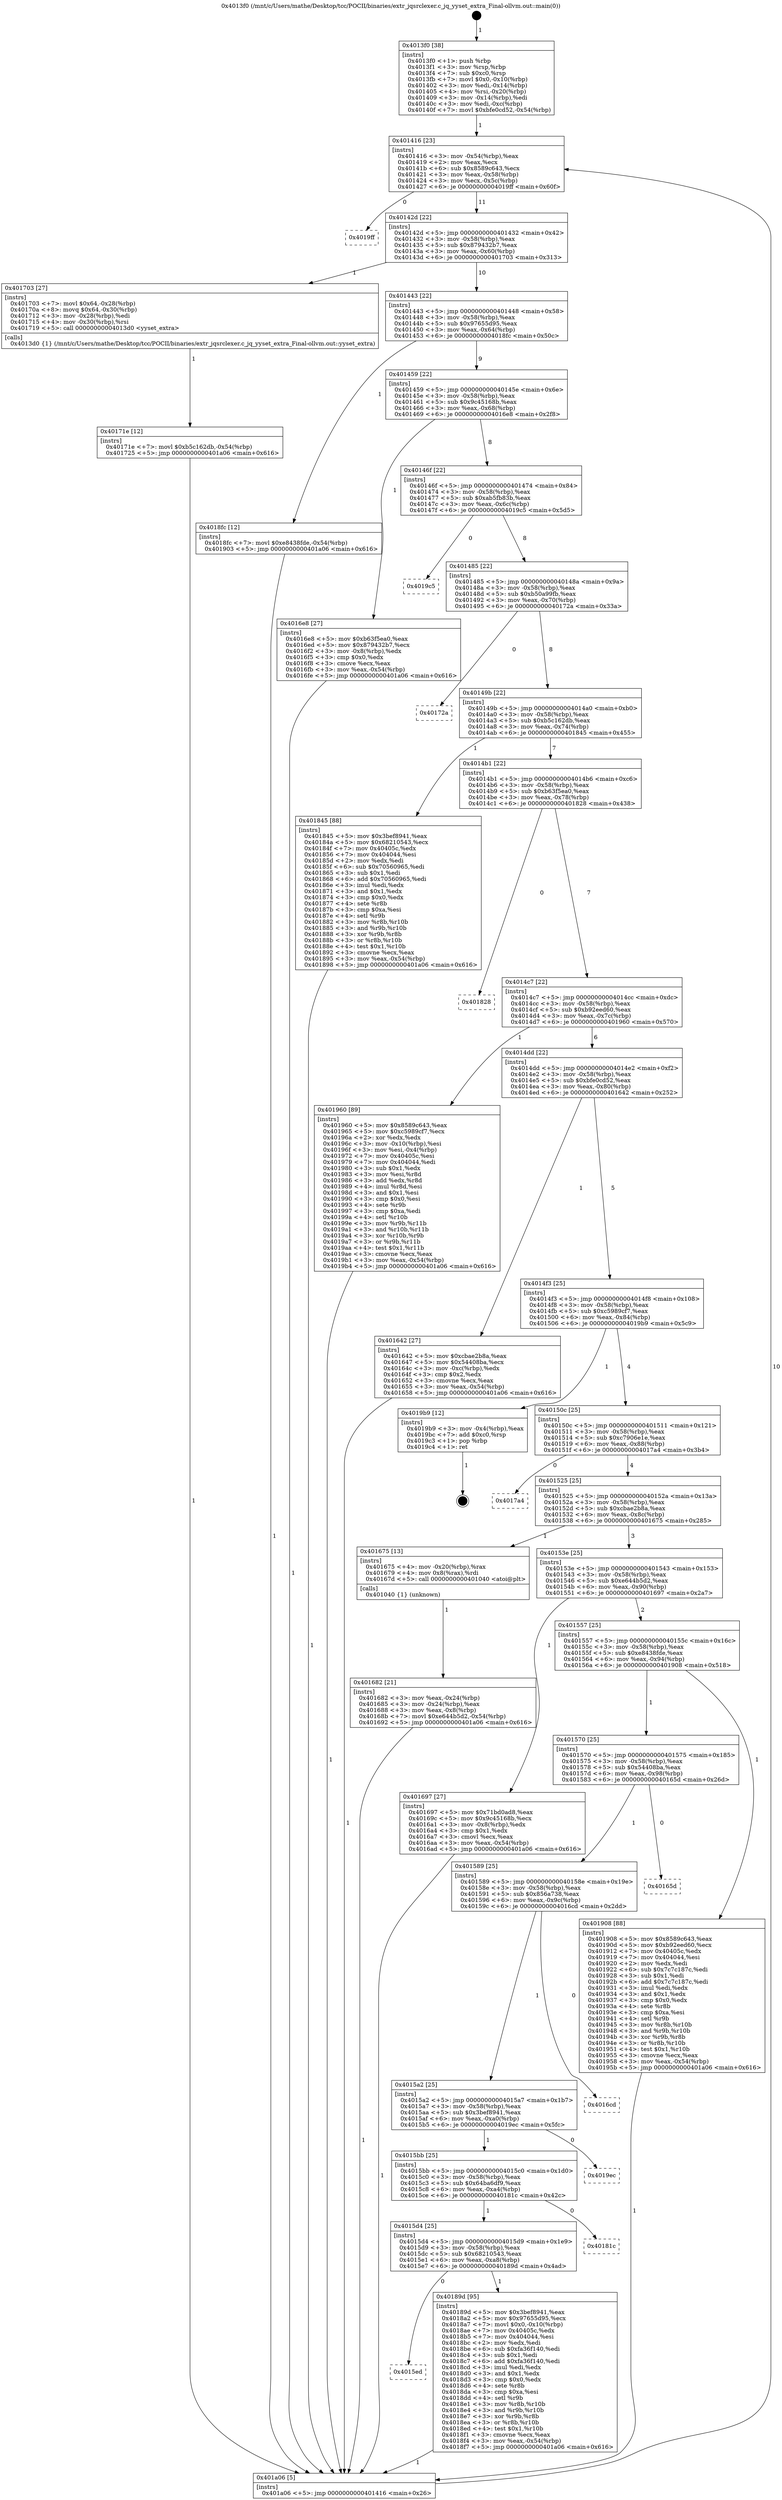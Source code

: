 digraph "0x4013f0" {
  label = "0x4013f0 (/mnt/c/Users/mathe/Desktop/tcc/POCII/binaries/extr_jqsrclexer.c_jq_yyset_extra_Final-ollvm.out::main(0))"
  labelloc = "t"
  node[shape=record]

  Entry [label="",width=0.3,height=0.3,shape=circle,fillcolor=black,style=filled]
  "0x401416" [label="{
     0x401416 [23]\l
     | [instrs]\l
     &nbsp;&nbsp;0x401416 \<+3\>: mov -0x54(%rbp),%eax\l
     &nbsp;&nbsp;0x401419 \<+2\>: mov %eax,%ecx\l
     &nbsp;&nbsp;0x40141b \<+6\>: sub $0x8589c643,%ecx\l
     &nbsp;&nbsp;0x401421 \<+3\>: mov %eax,-0x58(%rbp)\l
     &nbsp;&nbsp;0x401424 \<+3\>: mov %ecx,-0x5c(%rbp)\l
     &nbsp;&nbsp;0x401427 \<+6\>: je 00000000004019ff \<main+0x60f\>\l
  }"]
  "0x4019ff" [label="{
     0x4019ff\l
  }", style=dashed]
  "0x40142d" [label="{
     0x40142d [22]\l
     | [instrs]\l
     &nbsp;&nbsp;0x40142d \<+5\>: jmp 0000000000401432 \<main+0x42\>\l
     &nbsp;&nbsp;0x401432 \<+3\>: mov -0x58(%rbp),%eax\l
     &nbsp;&nbsp;0x401435 \<+5\>: sub $0x879432b7,%eax\l
     &nbsp;&nbsp;0x40143a \<+3\>: mov %eax,-0x60(%rbp)\l
     &nbsp;&nbsp;0x40143d \<+6\>: je 0000000000401703 \<main+0x313\>\l
  }"]
  Exit [label="",width=0.3,height=0.3,shape=circle,fillcolor=black,style=filled,peripheries=2]
  "0x401703" [label="{
     0x401703 [27]\l
     | [instrs]\l
     &nbsp;&nbsp;0x401703 \<+7\>: movl $0x64,-0x28(%rbp)\l
     &nbsp;&nbsp;0x40170a \<+8\>: movq $0x64,-0x30(%rbp)\l
     &nbsp;&nbsp;0x401712 \<+3\>: mov -0x28(%rbp),%edi\l
     &nbsp;&nbsp;0x401715 \<+4\>: mov -0x30(%rbp),%rsi\l
     &nbsp;&nbsp;0x401719 \<+5\>: call 00000000004013d0 \<yyset_extra\>\l
     | [calls]\l
     &nbsp;&nbsp;0x4013d0 \{1\} (/mnt/c/Users/mathe/Desktop/tcc/POCII/binaries/extr_jqsrclexer.c_jq_yyset_extra_Final-ollvm.out::yyset_extra)\l
  }"]
  "0x401443" [label="{
     0x401443 [22]\l
     | [instrs]\l
     &nbsp;&nbsp;0x401443 \<+5\>: jmp 0000000000401448 \<main+0x58\>\l
     &nbsp;&nbsp;0x401448 \<+3\>: mov -0x58(%rbp),%eax\l
     &nbsp;&nbsp;0x40144b \<+5\>: sub $0x97655d95,%eax\l
     &nbsp;&nbsp;0x401450 \<+3\>: mov %eax,-0x64(%rbp)\l
     &nbsp;&nbsp;0x401453 \<+6\>: je 00000000004018fc \<main+0x50c\>\l
  }"]
  "0x4015ed" [label="{
     0x4015ed\l
  }", style=dashed]
  "0x4018fc" [label="{
     0x4018fc [12]\l
     | [instrs]\l
     &nbsp;&nbsp;0x4018fc \<+7\>: movl $0xe8438fde,-0x54(%rbp)\l
     &nbsp;&nbsp;0x401903 \<+5\>: jmp 0000000000401a06 \<main+0x616\>\l
  }"]
  "0x401459" [label="{
     0x401459 [22]\l
     | [instrs]\l
     &nbsp;&nbsp;0x401459 \<+5\>: jmp 000000000040145e \<main+0x6e\>\l
     &nbsp;&nbsp;0x40145e \<+3\>: mov -0x58(%rbp),%eax\l
     &nbsp;&nbsp;0x401461 \<+5\>: sub $0x9c45168b,%eax\l
     &nbsp;&nbsp;0x401466 \<+3\>: mov %eax,-0x68(%rbp)\l
     &nbsp;&nbsp;0x401469 \<+6\>: je 00000000004016e8 \<main+0x2f8\>\l
  }"]
  "0x40189d" [label="{
     0x40189d [95]\l
     | [instrs]\l
     &nbsp;&nbsp;0x40189d \<+5\>: mov $0x3bef8941,%eax\l
     &nbsp;&nbsp;0x4018a2 \<+5\>: mov $0x97655d95,%ecx\l
     &nbsp;&nbsp;0x4018a7 \<+7\>: movl $0x0,-0x10(%rbp)\l
     &nbsp;&nbsp;0x4018ae \<+7\>: mov 0x40405c,%edx\l
     &nbsp;&nbsp;0x4018b5 \<+7\>: mov 0x404044,%esi\l
     &nbsp;&nbsp;0x4018bc \<+2\>: mov %edx,%edi\l
     &nbsp;&nbsp;0x4018be \<+6\>: sub $0xfa36f140,%edi\l
     &nbsp;&nbsp;0x4018c4 \<+3\>: sub $0x1,%edi\l
     &nbsp;&nbsp;0x4018c7 \<+6\>: add $0xfa36f140,%edi\l
     &nbsp;&nbsp;0x4018cd \<+3\>: imul %edi,%edx\l
     &nbsp;&nbsp;0x4018d0 \<+3\>: and $0x1,%edx\l
     &nbsp;&nbsp;0x4018d3 \<+3\>: cmp $0x0,%edx\l
     &nbsp;&nbsp;0x4018d6 \<+4\>: sete %r8b\l
     &nbsp;&nbsp;0x4018da \<+3\>: cmp $0xa,%esi\l
     &nbsp;&nbsp;0x4018dd \<+4\>: setl %r9b\l
     &nbsp;&nbsp;0x4018e1 \<+3\>: mov %r8b,%r10b\l
     &nbsp;&nbsp;0x4018e4 \<+3\>: and %r9b,%r10b\l
     &nbsp;&nbsp;0x4018e7 \<+3\>: xor %r9b,%r8b\l
     &nbsp;&nbsp;0x4018ea \<+3\>: or %r8b,%r10b\l
     &nbsp;&nbsp;0x4018ed \<+4\>: test $0x1,%r10b\l
     &nbsp;&nbsp;0x4018f1 \<+3\>: cmovne %ecx,%eax\l
     &nbsp;&nbsp;0x4018f4 \<+3\>: mov %eax,-0x54(%rbp)\l
     &nbsp;&nbsp;0x4018f7 \<+5\>: jmp 0000000000401a06 \<main+0x616\>\l
  }"]
  "0x4016e8" [label="{
     0x4016e8 [27]\l
     | [instrs]\l
     &nbsp;&nbsp;0x4016e8 \<+5\>: mov $0xb63f5ea0,%eax\l
     &nbsp;&nbsp;0x4016ed \<+5\>: mov $0x879432b7,%ecx\l
     &nbsp;&nbsp;0x4016f2 \<+3\>: mov -0x8(%rbp),%edx\l
     &nbsp;&nbsp;0x4016f5 \<+3\>: cmp $0x0,%edx\l
     &nbsp;&nbsp;0x4016f8 \<+3\>: cmove %ecx,%eax\l
     &nbsp;&nbsp;0x4016fb \<+3\>: mov %eax,-0x54(%rbp)\l
     &nbsp;&nbsp;0x4016fe \<+5\>: jmp 0000000000401a06 \<main+0x616\>\l
  }"]
  "0x40146f" [label="{
     0x40146f [22]\l
     | [instrs]\l
     &nbsp;&nbsp;0x40146f \<+5\>: jmp 0000000000401474 \<main+0x84\>\l
     &nbsp;&nbsp;0x401474 \<+3\>: mov -0x58(%rbp),%eax\l
     &nbsp;&nbsp;0x401477 \<+5\>: sub $0xab5fb83b,%eax\l
     &nbsp;&nbsp;0x40147c \<+3\>: mov %eax,-0x6c(%rbp)\l
     &nbsp;&nbsp;0x40147f \<+6\>: je 00000000004019c5 \<main+0x5d5\>\l
  }"]
  "0x4015d4" [label="{
     0x4015d4 [25]\l
     | [instrs]\l
     &nbsp;&nbsp;0x4015d4 \<+5\>: jmp 00000000004015d9 \<main+0x1e9\>\l
     &nbsp;&nbsp;0x4015d9 \<+3\>: mov -0x58(%rbp),%eax\l
     &nbsp;&nbsp;0x4015dc \<+5\>: sub $0x68210543,%eax\l
     &nbsp;&nbsp;0x4015e1 \<+6\>: mov %eax,-0xa8(%rbp)\l
     &nbsp;&nbsp;0x4015e7 \<+6\>: je 000000000040189d \<main+0x4ad\>\l
  }"]
  "0x4019c5" [label="{
     0x4019c5\l
  }", style=dashed]
  "0x401485" [label="{
     0x401485 [22]\l
     | [instrs]\l
     &nbsp;&nbsp;0x401485 \<+5\>: jmp 000000000040148a \<main+0x9a\>\l
     &nbsp;&nbsp;0x40148a \<+3\>: mov -0x58(%rbp),%eax\l
     &nbsp;&nbsp;0x40148d \<+5\>: sub $0xb50a99fb,%eax\l
     &nbsp;&nbsp;0x401492 \<+3\>: mov %eax,-0x70(%rbp)\l
     &nbsp;&nbsp;0x401495 \<+6\>: je 000000000040172a \<main+0x33a\>\l
  }"]
  "0x40181c" [label="{
     0x40181c\l
  }", style=dashed]
  "0x40172a" [label="{
     0x40172a\l
  }", style=dashed]
  "0x40149b" [label="{
     0x40149b [22]\l
     | [instrs]\l
     &nbsp;&nbsp;0x40149b \<+5\>: jmp 00000000004014a0 \<main+0xb0\>\l
     &nbsp;&nbsp;0x4014a0 \<+3\>: mov -0x58(%rbp),%eax\l
     &nbsp;&nbsp;0x4014a3 \<+5\>: sub $0xb5c162db,%eax\l
     &nbsp;&nbsp;0x4014a8 \<+3\>: mov %eax,-0x74(%rbp)\l
     &nbsp;&nbsp;0x4014ab \<+6\>: je 0000000000401845 \<main+0x455\>\l
  }"]
  "0x4015bb" [label="{
     0x4015bb [25]\l
     | [instrs]\l
     &nbsp;&nbsp;0x4015bb \<+5\>: jmp 00000000004015c0 \<main+0x1d0\>\l
     &nbsp;&nbsp;0x4015c0 \<+3\>: mov -0x58(%rbp),%eax\l
     &nbsp;&nbsp;0x4015c3 \<+5\>: sub $0x64ba6df9,%eax\l
     &nbsp;&nbsp;0x4015c8 \<+6\>: mov %eax,-0xa4(%rbp)\l
     &nbsp;&nbsp;0x4015ce \<+6\>: je 000000000040181c \<main+0x42c\>\l
  }"]
  "0x401845" [label="{
     0x401845 [88]\l
     | [instrs]\l
     &nbsp;&nbsp;0x401845 \<+5\>: mov $0x3bef8941,%eax\l
     &nbsp;&nbsp;0x40184a \<+5\>: mov $0x68210543,%ecx\l
     &nbsp;&nbsp;0x40184f \<+7\>: mov 0x40405c,%edx\l
     &nbsp;&nbsp;0x401856 \<+7\>: mov 0x404044,%esi\l
     &nbsp;&nbsp;0x40185d \<+2\>: mov %edx,%edi\l
     &nbsp;&nbsp;0x40185f \<+6\>: sub $0x70560965,%edi\l
     &nbsp;&nbsp;0x401865 \<+3\>: sub $0x1,%edi\l
     &nbsp;&nbsp;0x401868 \<+6\>: add $0x70560965,%edi\l
     &nbsp;&nbsp;0x40186e \<+3\>: imul %edi,%edx\l
     &nbsp;&nbsp;0x401871 \<+3\>: and $0x1,%edx\l
     &nbsp;&nbsp;0x401874 \<+3\>: cmp $0x0,%edx\l
     &nbsp;&nbsp;0x401877 \<+4\>: sete %r8b\l
     &nbsp;&nbsp;0x40187b \<+3\>: cmp $0xa,%esi\l
     &nbsp;&nbsp;0x40187e \<+4\>: setl %r9b\l
     &nbsp;&nbsp;0x401882 \<+3\>: mov %r8b,%r10b\l
     &nbsp;&nbsp;0x401885 \<+3\>: and %r9b,%r10b\l
     &nbsp;&nbsp;0x401888 \<+3\>: xor %r9b,%r8b\l
     &nbsp;&nbsp;0x40188b \<+3\>: or %r8b,%r10b\l
     &nbsp;&nbsp;0x40188e \<+4\>: test $0x1,%r10b\l
     &nbsp;&nbsp;0x401892 \<+3\>: cmovne %ecx,%eax\l
     &nbsp;&nbsp;0x401895 \<+3\>: mov %eax,-0x54(%rbp)\l
     &nbsp;&nbsp;0x401898 \<+5\>: jmp 0000000000401a06 \<main+0x616\>\l
  }"]
  "0x4014b1" [label="{
     0x4014b1 [22]\l
     | [instrs]\l
     &nbsp;&nbsp;0x4014b1 \<+5\>: jmp 00000000004014b6 \<main+0xc6\>\l
     &nbsp;&nbsp;0x4014b6 \<+3\>: mov -0x58(%rbp),%eax\l
     &nbsp;&nbsp;0x4014b9 \<+5\>: sub $0xb63f5ea0,%eax\l
     &nbsp;&nbsp;0x4014be \<+3\>: mov %eax,-0x78(%rbp)\l
     &nbsp;&nbsp;0x4014c1 \<+6\>: je 0000000000401828 \<main+0x438\>\l
  }"]
  "0x4019ec" [label="{
     0x4019ec\l
  }", style=dashed]
  "0x401828" [label="{
     0x401828\l
  }", style=dashed]
  "0x4014c7" [label="{
     0x4014c7 [22]\l
     | [instrs]\l
     &nbsp;&nbsp;0x4014c7 \<+5\>: jmp 00000000004014cc \<main+0xdc\>\l
     &nbsp;&nbsp;0x4014cc \<+3\>: mov -0x58(%rbp),%eax\l
     &nbsp;&nbsp;0x4014cf \<+5\>: sub $0xb92eed60,%eax\l
     &nbsp;&nbsp;0x4014d4 \<+3\>: mov %eax,-0x7c(%rbp)\l
     &nbsp;&nbsp;0x4014d7 \<+6\>: je 0000000000401960 \<main+0x570\>\l
  }"]
  "0x4015a2" [label="{
     0x4015a2 [25]\l
     | [instrs]\l
     &nbsp;&nbsp;0x4015a2 \<+5\>: jmp 00000000004015a7 \<main+0x1b7\>\l
     &nbsp;&nbsp;0x4015a7 \<+3\>: mov -0x58(%rbp),%eax\l
     &nbsp;&nbsp;0x4015aa \<+5\>: sub $0x3bef8941,%eax\l
     &nbsp;&nbsp;0x4015af \<+6\>: mov %eax,-0xa0(%rbp)\l
     &nbsp;&nbsp;0x4015b5 \<+6\>: je 00000000004019ec \<main+0x5fc\>\l
  }"]
  "0x401960" [label="{
     0x401960 [89]\l
     | [instrs]\l
     &nbsp;&nbsp;0x401960 \<+5\>: mov $0x8589c643,%eax\l
     &nbsp;&nbsp;0x401965 \<+5\>: mov $0xc5989cf7,%ecx\l
     &nbsp;&nbsp;0x40196a \<+2\>: xor %edx,%edx\l
     &nbsp;&nbsp;0x40196c \<+3\>: mov -0x10(%rbp),%esi\l
     &nbsp;&nbsp;0x40196f \<+3\>: mov %esi,-0x4(%rbp)\l
     &nbsp;&nbsp;0x401972 \<+7\>: mov 0x40405c,%esi\l
     &nbsp;&nbsp;0x401979 \<+7\>: mov 0x404044,%edi\l
     &nbsp;&nbsp;0x401980 \<+3\>: sub $0x1,%edx\l
     &nbsp;&nbsp;0x401983 \<+3\>: mov %esi,%r8d\l
     &nbsp;&nbsp;0x401986 \<+3\>: add %edx,%r8d\l
     &nbsp;&nbsp;0x401989 \<+4\>: imul %r8d,%esi\l
     &nbsp;&nbsp;0x40198d \<+3\>: and $0x1,%esi\l
     &nbsp;&nbsp;0x401990 \<+3\>: cmp $0x0,%esi\l
     &nbsp;&nbsp;0x401993 \<+4\>: sete %r9b\l
     &nbsp;&nbsp;0x401997 \<+3\>: cmp $0xa,%edi\l
     &nbsp;&nbsp;0x40199a \<+4\>: setl %r10b\l
     &nbsp;&nbsp;0x40199e \<+3\>: mov %r9b,%r11b\l
     &nbsp;&nbsp;0x4019a1 \<+3\>: and %r10b,%r11b\l
     &nbsp;&nbsp;0x4019a4 \<+3\>: xor %r10b,%r9b\l
     &nbsp;&nbsp;0x4019a7 \<+3\>: or %r9b,%r11b\l
     &nbsp;&nbsp;0x4019aa \<+4\>: test $0x1,%r11b\l
     &nbsp;&nbsp;0x4019ae \<+3\>: cmovne %ecx,%eax\l
     &nbsp;&nbsp;0x4019b1 \<+3\>: mov %eax,-0x54(%rbp)\l
     &nbsp;&nbsp;0x4019b4 \<+5\>: jmp 0000000000401a06 \<main+0x616\>\l
  }"]
  "0x4014dd" [label="{
     0x4014dd [22]\l
     | [instrs]\l
     &nbsp;&nbsp;0x4014dd \<+5\>: jmp 00000000004014e2 \<main+0xf2\>\l
     &nbsp;&nbsp;0x4014e2 \<+3\>: mov -0x58(%rbp),%eax\l
     &nbsp;&nbsp;0x4014e5 \<+5\>: sub $0xbfe0cd52,%eax\l
     &nbsp;&nbsp;0x4014ea \<+3\>: mov %eax,-0x80(%rbp)\l
     &nbsp;&nbsp;0x4014ed \<+6\>: je 0000000000401642 \<main+0x252\>\l
  }"]
  "0x4016cd" [label="{
     0x4016cd\l
  }", style=dashed]
  "0x401642" [label="{
     0x401642 [27]\l
     | [instrs]\l
     &nbsp;&nbsp;0x401642 \<+5\>: mov $0xcbae2b8a,%eax\l
     &nbsp;&nbsp;0x401647 \<+5\>: mov $0x54408ba,%ecx\l
     &nbsp;&nbsp;0x40164c \<+3\>: mov -0xc(%rbp),%edx\l
     &nbsp;&nbsp;0x40164f \<+3\>: cmp $0x2,%edx\l
     &nbsp;&nbsp;0x401652 \<+3\>: cmovne %ecx,%eax\l
     &nbsp;&nbsp;0x401655 \<+3\>: mov %eax,-0x54(%rbp)\l
     &nbsp;&nbsp;0x401658 \<+5\>: jmp 0000000000401a06 \<main+0x616\>\l
  }"]
  "0x4014f3" [label="{
     0x4014f3 [25]\l
     | [instrs]\l
     &nbsp;&nbsp;0x4014f3 \<+5\>: jmp 00000000004014f8 \<main+0x108\>\l
     &nbsp;&nbsp;0x4014f8 \<+3\>: mov -0x58(%rbp),%eax\l
     &nbsp;&nbsp;0x4014fb \<+5\>: sub $0xc5989cf7,%eax\l
     &nbsp;&nbsp;0x401500 \<+6\>: mov %eax,-0x84(%rbp)\l
     &nbsp;&nbsp;0x401506 \<+6\>: je 00000000004019b9 \<main+0x5c9\>\l
  }"]
  "0x401a06" [label="{
     0x401a06 [5]\l
     | [instrs]\l
     &nbsp;&nbsp;0x401a06 \<+5\>: jmp 0000000000401416 \<main+0x26\>\l
  }"]
  "0x4013f0" [label="{
     0x4013f0 [38]\l
     | [instrs]\l
     &nbsp;&nbsp;0x4013f0 \<+1\>: push %rbp\l
     &nbsp;&nbsp;0x4013f1 \<+3\>: mov %rsp,%rbp\l
     &nbsp;&nbsp;0x4013f4 \<+7\>: sub $0xc0,%rsp\l
     &nbsp;&nbsp;0x4013fb \<+7\>: movl $0x0,-0x10(%rbp)\l
     &nbsp;&nbsp;0x401402 \<+3\>: mov %edi,-0x14(%rbp)\l
     &nbsp;&nbsp;0x401405 \<+4\>: mov %rsi,-0x20(%rbp)\l
     &nbsp;&nbsp;0x401409 \<+3\>: mov -0x14(%rbp),%edi\l
     &nbsp;&nbsp;0x40140c \<+3\>: mov %edi,-0xc(%rbp)\l
     &nbsp;&nbsp;0x40140f \<+7\>: movl $0xbfe0cd52,-0x54(%rbp)\l
  }"]
  "0x401589" [label="{
     0x401589 [25]\l
     | [instrs]\l
     &nbsp;&nbsp;0x401589 \<+5\>: jmp 000000000040158e \<main+0x19e\>\l
     &nbsp;&nbsp;0x40158e \<+3\>: mov -0x58(%rbp),%eax\l
     &nbsp;&nbsp;0x401591 \<+5\>: sub $0x856a738,%eax\l
     &nbsp;&nbsp;0x401596 \<+6\>: mov %eax,-0x9c(%rbp)\l
     &nbsp;&nbsp;0x40159c \<+6\>: je 00000000004016cd \<main+0x2dd\>\l
  }"]
  "0x4019b9" [label="{
     0x4019b9 [12]\l
     | [instrs]\l
     &nbsp;&nbsp;0x4019b9 \<+3\>: mov -0x4(%rbp),%eax\l
     &nbsp;&nbsp;0x4019bc \<+7\>: add $0xc0,%rsp\l
     &nbsp;&nbsp;0x4019c3 \<+1\>: pop %rbp\l
     &nbsp;&nbsp;0x4019c4 \<+1\>: ret\l
  }"]
  "0x40150c" [label="{
     0x40150c [25]\l
     | [instrs]\l
     &nbsp;&nbsp;0x40150c \<+5\>: jmp 0000000000401511 \<main+0x121\>\l
     &nbsp;&nbsp;0x401511 \<+3\>: mov -0x58(%rbp),%eax\l
     &nbsp;&nbsp;0x401514 \<+5\>: sub $0xc7906e1e,%eax\l
     &nbsp;&nbsp;0x401519 \<+6\>: mov %eax,-0x88(%rbp)\l
     &nbsp;&nbsp;0x40151f \<+6\>: je 00000000004017a4 \<main+0x3b4\>\l
  }"]
  "0x40165d" [label="{
     0x40165d\l
  }", style=dashed]
  "0x4017a4" [label="{
     0x4017a4\l
  }", style=dashed]
  "0x401525" [label="{
     0x401525 [25]\l
     | [instrs]\l
     &nbsp;&nbsp;0x401525 \<+5\>: jmp 000000000040152a \<main+0x13a\>\l
     &nbsp;&nbsp;0x40152a \<+3\>: mov -0x58(%rbp),%eax\l
     &nbsp;&nbsp;0x40152d \<+5\>: sub $0xcbae2b8a,%eax\l
     &nbsp;&nbsp;0x401532 \<+6\>: mov %eax,-0x8c(%rbp)\l
     &nbsp;&nbsp;0x401538 \<+6\>: je 0000000000401675 \<main+0x285\>\l
  }"]
  "0x401570" [label="{
     0x401570 [25]\l
     | [instrs]\l
     &nbsp;&nbsp;0x401570 \<+5\>: jmp 0000000000401575 \<main+0x185\>\l
     &nbsp;&nbsp;0x401575 \<+3\>: mov -0x58(%rbp),%eax\l
     &nbsp;&nbsp;0x401578 \<+5\>: sub $0x54408ba,%eax\l
     &nbsp;&nbsp;0x40157d \<+6\>: mov %eax,-0x98(%rbp)\l
     &nbsp;&nbsp;0x401583 \<+6\>: je 000000000040165d \<main+0x26d\>\l
  }"]
  "0x401675" [label="{
     0x401675 [13]\l
     | [instrs]\l
     &nbsp;&nbsp;0x401675 \<+4\>: mov -0x20(%rbp),%rax\l
     &nbsp;&nbsp;0x401679 \<+4\>: mov 0x8(%rax),%rdi\l
     &nbsp;&nbsp;0x40167d \<+5\>: call 0000000000401040 \<atoi@plt\>\l
     | [calls]\l
     &nbsp;&nbsp;0x401040 \{1\} (unknown)\l
  }"]
  "0x40153e" [label="{
     0x40153e [25]\l
     | [instrs]\l
     &nbsp;&nbsp;0x40153e \<+5\>: jmp 0000000000401543 \<main+0x153\>\l
     &nbsp;&nbsp;0x401543 \<+3\>: mov -0x58(%rbp),%eax\l
     &nbsp;&nbsp;0x401546 \<+5\>: sub $0xe644b5d2,%eax\l
     &nbsp;&nbsp;0x40154b \<+6\>: mov %eax,-0x90(%rbp)\l
     &nbsp;&nbsp;0x401551 \<+6\>: je 0000000000401697 \<main+0x2a7\>\l
  }"]
  "0x401682" [label="{
     0x401682 [21]\l
     | [instrs]\l
     &nbsp;&nbsp;0x401682 \<+3\>: mov %eax,-0x24(%rbp)\l
     &nbsp;&nbsp;0x401685 \<+3\>: mov -0x24(%rbp),%eax\l
     &nbsp;&nbsp;0x401688 \<+3\>: mov %eax,-0x8(%rbp)\l
     &nbsp;&nbsp;0x40168b \<+7\>: movl $0xe644b5d2,-0x54(%rbp)\l
     &nbsp;&nbsp;0x401692 \<+5\>: jmp 0000000000401a06 \<main+0x616\>\l
  }"]
  "0x401908" [label="{
     0x401908 [88]\l
     | [instrs]\l
     &nbsp;&nbsp;0x401908 \<+5\>: mov $0x8589c643,%eax\l
     &nbsp;&nbsp;0x40190d \<+5\>: mov $0xb92eed60,%ecx\l
     &nbsp;&nbsp;0x401912 \<+7\>: mov 0x40405c,%edx\l
     &nbsp;&nbsp;0x401919 \<+7\>: mov 0x404044,%esi\l
     &nbsp;&nbsp;0x401920 \<+2\>: mov %edx,%edi\l
     &nbsp;&nbsp;0x401922 \<+6\>: sub $0x7c7c187c,%edi\l
     &nbsp;&nbsp;0x401928 \<+3\>: sub $0x1,%edi\l
     &nbsp;&nbsp;0x40192b \<+6\>: add $0x7c7c187c,%edi\l
     &nbsp;&nbsp;0x401931 \<+3\>: imul %edi,%edx\l
     &nbsp;&nbsp;0x401934 \<+3\>: and $0x1,%edx\l
     &nbsp;&nbsp;0x401937 \<+3\>: cmp $0x0,%edx\l
     &nbsp;&nbsp;0x40193a \<+4\>: sete %r8b\l
     &nbsp;&nbsp;0x40193e \<+3\>: cmp $0xa,%esi\l
     &nbsp;&nbsp;0x401941 \<+4\>: setl %r9b\l
     &nbsp;&nbsp;0x401945 \<+3\>: mov %r8b,%r10b\l
     &nbsp;&nbsp;0x401948 \<+3\>: and %r9b,%r10b\l
     &nbsp;&nbsp;0x40194b \<+3\>: xor %r9b,%r8b\l
     &nbsp;&nbsp;0x40194e \<+3\>: or %r8b,%r10b\l
     &nbsp;&nbsp;0x401951 \<+4\>: test $0x1,%r10b\l
     &nbsp;&nbsp;0x401955 \<+3\>: cmovne %ecx,%eax\l
     &nbsp;&nbsp;0x401958 \<+3\>: mov %eax,-0x54(%rbp)\l
     &nbsp;&nbsp;0x40195b \<+5\>: jmp 0000000000401a06 \<main+0x616\>\l
  }"]
  "0x401697" [label="{
     0x401697 [27]\l
     | [instrs]\l
     &nbsp;&nbsp;0x401697 \<+5\>: mov $0x71bd0ad8,%eax\l
     &nbsp;&nbsp;0x40169c \<+5\>: mov $0x9c45168b,%ecx\l
     &nbsp;&nbsp;0x4016a1 \<+3\>: mov -0x8(%rbp),%edx\l
     &nbsp;&nbsp;0x4016a4 \<+3\>: cmp $0x1,%edx\l
     &nbsp;&nbsp;0x4016a7 \<+3\>: cmovl %ecx,%eax\l
     &nbsp;&nbsp;0x4016aa \<+3\>: mov %eax,-0x54(%rbp)\l
     &nbsp;&nbsp;0x4016ad \<+5\>: jmp 0000000000401a06 \<main+0x616\>\l
  }"]
  "0x401557" [label="{
     0x401557 [25]\l
     | [instrs]\l
     &nbsp;&nbsp;0x401557 \<+5\>: jmp 000000000040155c \<main+0x16c\>\l
     &nbsp;&nbsp;0x40155c \<+3\>: mov -0x58(%rbp),%eax\l
     &nbsp;&nbsp;0x40155f \<+5\>: sub $0xe8438fde,%eax\l
     &nbsp;&nbsp;0x401564 \<+6\>: mov %eax,-0x94(%rbp)\l
     &nbsp;&nbsp;0x40156a \<+6\>: je 0000000000401908 \<main+0x518\>\l
  }"]
  "0x40171e" [label="{
     0x40171e [12]\l
     | [instrs]\l
     &nbsp;&nbsp;0x40171e \<+7\>: movl $0xb5c162db,-0x54(%rbp)\l
     &nbsp;&nbsp;0x401725 \<+5\>: jmp 0000000000401a06 \<main+0x616\>\l
  }"]
  Entry -> "0x4013f0" [label=" 1"]
  "0x401416" -> "0x4019ff" [label=" 0"]
  "0x401416" -> "0x40142d" [label=" 11"]
  "0x4019b9" -> Exit [label=" 1"]
  "0x40142d" -> "0x401703" [label=" 1"]
  "0x40142d" -> "0x401443" [label=" 10"]
  "0x401960" -> "0x401a06" [label=" 1"]
  "0x401443" -> "0x4018fc" [label=" 1"]
  "0x401443" -> "0x401459" [label=" 9"]
  "0x401908" -> "0x401a06" [label=" 1"]
  "0x401459" -> "0x4016e8" [label=" 1"]
  "0x401459" -> "0x40146f" [label=" 8"]
  "0x4018fc" -> "0x401a06" [label=" 1"]
  "0x40146f" -> "0x4019c5" [label=" 0"]
  "0x40146f" -> "0x401485" [label=" 8"]
  "0x4015d4" -> "0x4015ed" [label=" 0"]
  "0x401485" -> "0x40172a" [label=" 0"]
  "0x401485" -> "0x40149b" [label=" 8"]
  "0x4015d4" -> "0x40189d" [label=" 1"]
  "0x40149b" -> "0x401845" [label=" 1"]
  "0x40149b" -> "0x4014b1" [label=" 7"]
  "0x4015bb" -> "0x4015d4" [label=" 1"]
  "0x4014b1" -> "0x401828" [label=" 0"]
  "0x4014b1" -> "0x4014c7" [label=" 7"]
  "0x4015bb" -> "0x40181c" [label=" 0"]
  "0x4014c7" -> "0x401960" [label=" 1"]
  "0x4014c7" -> "0x4014dd" [label=" 6"]
  "0x4015a2" -> "0x4015bb" [label=" 1"]
  "0x4014dd" -> "0x401642" [label=" 1"]
  "0x4014dd" -> "0x4014f3" [label=" 5"]
  "0x401642" -> "0x401a06" [label=" 1"]
  "0x4013f0" -> "0x401416" [label=" 1"]
  "0x401a06" -> "0x401416" [label=" 10"]
  "0x4015a2" -> "0x4019ec" [label=" 0"]
  "0x4014f3" -> "0x4019b9" [label=" 1"]
  "0x4014f3" -> "0x40150c" [label=" 4"]
  "0x401589" -> "0x4015a2" [label=" 1"]
  "0x40150c" -> "0x4017a4" [label=" 0"]
  "0x40150c" -> "0x401525" [label=" 4"]
  "0x401589" -> "0x4016cd" [label=" 0"]
  "0x401525" -> "0x401675" [label=" 1"]
  "0x401525" -> "0x40153e" [label=" 3"]
  "0x401675" -> "0x401682" [label=" 1"]
  "0x401682" -> "0x401a06" [label=" 1"]
  "0x401570" -> "0x401589" [label=" 1"]
  "0x40153e" -> "0x401697" [label=" 1"]
  "0x40153e" -> "0x401557" [label=" 2"]
  "0x401697" -> "0x401a06" [label=" 1"]
  "0x4016e8" -> "0x401a06" [label=" 1"]
  "0x401703" -> "0x40171e" [label=" 1"]
  "0x40171e" -> "0x401a06" [label=" 1"]
  "0x401845" -> "0x401a06" [label=" 1"]
  "0x401570" -> "0x40165d" [label=" 0"]
  "0x401557" -> "0x401908" [label=" 1"]
  "0x401557" -> "0x401570" [label=" 1"]
  "0x40189d" -> "0x401a06" [label=" 1"]
}
